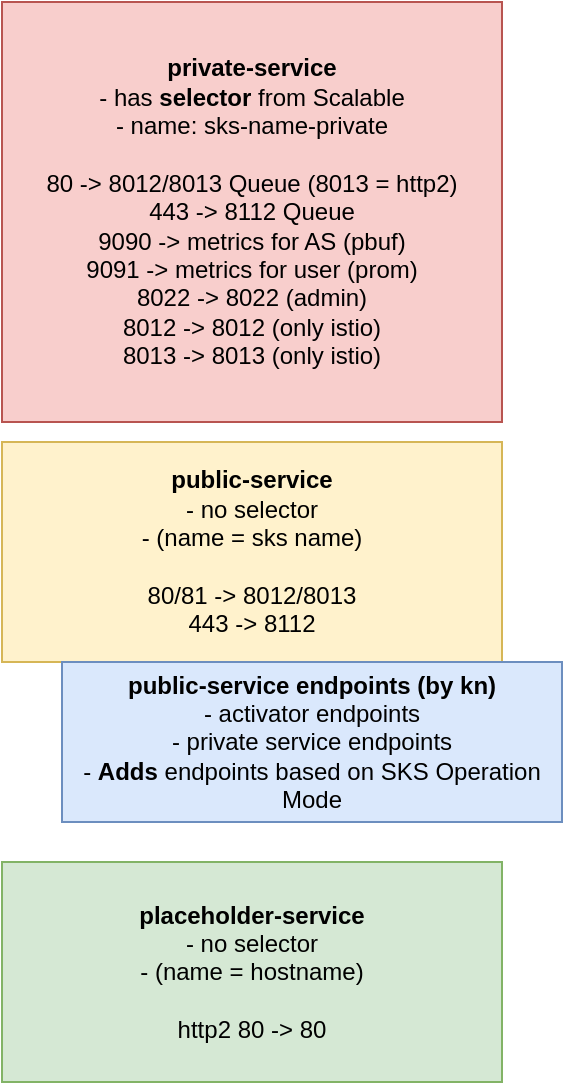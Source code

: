 <mxfile version="20.3.0" type="device"><diagram id="HNkzn0K8fynYj6jmj8W1" name="Services"><mxGraphModel dx="1477" dy="920" grid="1" gridSize="10" guides="1" tooltips="1" connect="1" arrows="1" fold="1" page="1" pageScale="1" pageWidth="850" pageHeight="1100" math="0" shadow="0"><root><mxCell id="1cFePE9QRypgxEHxrtyq-0"/><mxCell id="1cFePE9QRypgxEHxrtyq-1" parent="1cFePE9QRypgxEHxrtyq-0"/><mxCell id="p98xi6V9z-oLILxqcLV7-0" value="&lt;b&gt;private-service&lt;br&gt;&lt;/b&gt;- has &lt;b&gt;selector &lt;/b&gt;from Scalable&lt;br&gt;- name: sks-name-private&lt;br&gt;&lt;br&gt;80 -&amp;gt; 8012/8013 Queue (8013 = http2)&lt;br&gt;443 -&amp;gt; 8112 Queue&lt;br&gt;9090 -&amp;gt; metrics for AS (pbuf)&lt;br&gt;9091 -&amp;gt; metrics for user (prom)&lt;br&gt;8022 -&amp;gt; 8022 (admin)&lt;br&gt;8012 -&amp;gt; 8012 (only istio)&lt;br&gt;8013 -&amp;gt; 8013 (only istio)" style="rounded=0;whiteSpace=wrap;html=1;fillColor=#f8cecc;strokeColor=#b85450;" parent="1cFePE9QRypgxEHxrtyq-1" vertex="1"><mxGeometry x="290" y="140" width="250" height="210" as="geometry"/></mxCell><mxCell id="g_gL7StN7S6A-jiLmiaN-0" value="&lt;b&gt;public-service&lt;/b&gt;&lt;br&gt;- no selector&lt;br&gt;- (name = sks name)&lt;br&gt;&lt;br&gt;80/81 -&amp;gt; 8012/8013&lt;br&gt;443 -&amp;gt; 8112" style="rounded=0;whiteSpace=wrap;html=1;fillColor=#fff2cc;strokeColor=#d6b656;" parent="1cFePE9QRypgxEHxrtyq-1" vertex="1"><mxGeometry x="290" y="360" width="250" height="110" as="geometry"/></mxCell><mxCell id="yDxGMQYb5SWy04-_zsnI-0" value="&lt;b&gt;public-service endpoints (by kn)&lt;/b&gt;&lt;br&gt;- activator endpoints&lt;br&gt;- private service endpoints&lt;br&gt;- &lt;b&gt;Adds &lt;/b&gt;endpoints based on SKS Operation Mode" style="rounded=0;whiteSpace=wrap;html=1;fillColor=#dae8fc;strokeColor=#6c8ebf;" parent="1cFePE9QRypgxEHxrtyq-1" vertex="1"><mxGeometry x="320" y="470" width="250" height="80" as="geometry"/></mxCell><mxCell id="cm08bD2GJFKK90LNMDmm-0" value="&lt;b&gt;placeholder-service&lt;/b&gt;&lt;br&gt;- no selector&lt;br&gt;- (name = hostname)&lt;br&gt;&lt;br&gt;http2 80 -&amp;gt; 80" style="rounded=0;whiteSpace=wrap;html=1;fillColor=#d5e8d4;strokeColor=#82b366;" parent="1cFePE9QRypgxEHxrtyq-1" vertex="1"><mxGeometry x="290" y="570" width="250" height="110" as="geometry"/></mxCell></root></mxGraphModel></diagram></mxfile>